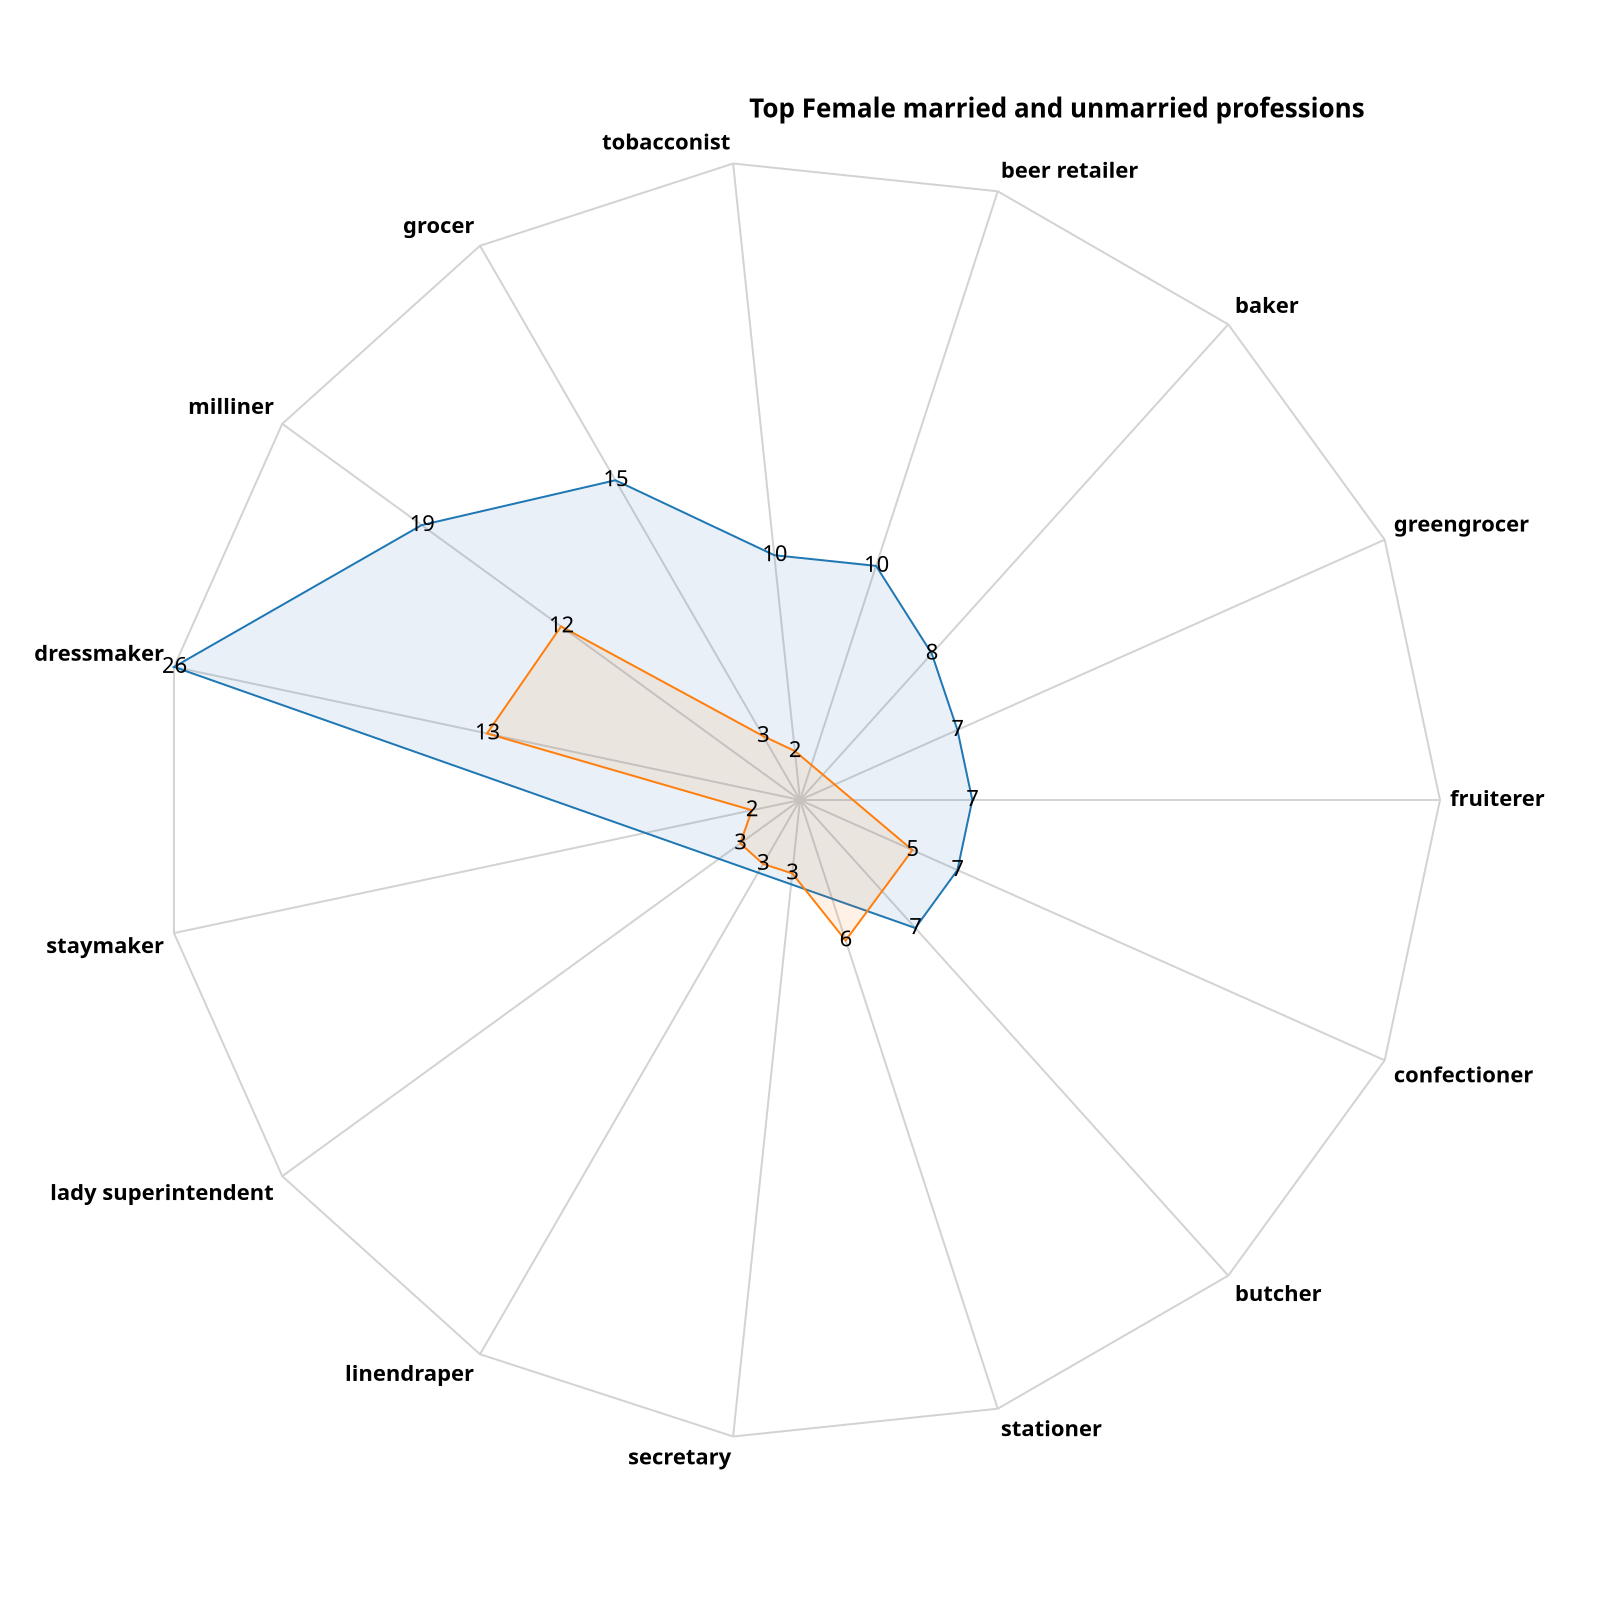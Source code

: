 {
  "$schema": "https://vega.github.io/schema/vega/v5.json",
  "title": "Top Female married and unmarried professions",
  "description:": "A radial arm chart, showing the top female professions for married (Mrs.) and unmarried (Miss.) women.",

  "width": 800,
  "height": 800,
  "padding": 80,
  "autosize": {
    "type": "none",
    "contains": "padding"
  },
  "signals": [
    {
      "name": "radius",
      "update": "width / 2"
    }
  ],
  "data": [
    {
      "name": "table",
      "values": [
          { "key": "dressmaker", "value": 26, "category": 0 },
          { "key": "milliner", "value": 19, "category": 0 },
          { "key": "grocer", "value": 15, "category": 0 },
          { "key": "tobacconist", "value": 10, "category": 0 },
          { "key": "beer retailer", "value": 10, "category": 0 },
          { "key": "baker", "value": 8, "category": 0 },
          { "key": "greengrocer", "value": 7, "category": 0 },
          { "key": "fruiterer", "value": 7, "category": 0 },
          { "key": "confectioner", "value": 7, "category": 0 },
          { "key": "butcher", "value": 7, "category": 0 },

          { "key": "dressmaker", "value": 13, "category": 1 },
          { "key": "milliner", "value": 12, "category": 1 },
          { "key": "grocer", "value": 3, "category": 1 },
          { "key": "tobacconist", "value": 2, "category": 1 },
          { "key": "confectioner", "value": 5, "category": 1 },
          { "key": "stationer", "value": 6, "category": 1 },
          { "key": "secretary", "value": 3, "category": 1 },
          { "key": "linendraper", "value": 3, "category": 1 },
          { "key": "lady superintendent", "value": 3, "category": 1 },
          { "key": "staymaker", "value": 2, "category": 1 }
      ]
    },
    {
      "name": "keys",
      "source": "table",
      "transform": [
        {
          "type": "aggregate",
          "groupby": [
            "key"
          ]
        }
      ]
    }
  ],
  "scales": [
    {
      "name": "angular",
      "type": "point",
      "range": {
        "signal": "[-PI, PI]"
      },
      "padding": 0.5,
      "domain": {
        "data": "table",
        "field": "key"
      }
    },
    {
      "name": "radial",
      "type": "linear",
      "range": {
        "signal": "[0, radius]"
      },
      "zero": true,
      "nice": false,
      "domain": {
        "data": "table",
        "field": "value"
      },
      "domainMin": 0
    },
    {
      "name": "color",
      "type": "ordinal",
      "domain": {
        "data": "table",
        "field": "category"
      },
      "range": {
        "scheme": "category10"
      }
    }
  ],
  "encode": {
    "enter": {
      "x": {
        "signal": "radius"
      },
      "y": {
        "signal": "radius"
      }
    }
  },
  "marks": [
    {
      "type": "group",
      "name": "categories",
      "zindex": 1,
      "from": {
        "facet": {
          "data": "table",
          "name": "facet",
          "groupby": [
            "category"
          ]
        }
      },
      "marks": [
        {
          "type": "line",
          "name": "category-line",
          "from": {
            "data": "facet"
          },
          "encode": {
            "enter": {
              "interpolate": {
                "value": "linear-closed"
              },
              "x": {
                "signal": "scale('radial', datum.value) * cos(scale('angular', datum.key))"
              },
              "y": {
                "signal": "scale('radial', datum.value) * sin(scale('angular', datum.key))"
              },
              "stroke": {
                "scale": "color",
                "field": "category"
              },
              "strokeWidth": {
                "value": 1
              },
              "fill": {
                "scale": "color",
                "field": "category"
              },
              "fillOpacity": {
                "value": 0.1
              }
            }
          }
        },
        {
          "type": "text",
          "name": "value-text",
          "from": {
            "data": "category-line"
          },
          "encode": {
            "enter": {
              "x": {
                "signal": "datum.x"
              },
              "y": {
                "signal": "datum.y"
              },
              "text": {
                "signal": "datum.datum.value"
              },
              "align": {
                "value": "center"
              },
              "baseline": {
                "value": "middle"
              },
              "fill": {
                "value": "black"
              }
            }
          }
        }
      ]
    },
    {
      "type": "rule",
      "name": "radial-grid",
      "from": {
        "data": "keys"
      },
      "zindex": 0,
      "encode": {
        "enter": {
          "x": {
            "value": 0
          },
          "y": {
            "value": 0
          },
          "x2": {
            "signal": "radius * cos(scale('angular', datum.key))"
          },
          "y2": {
            "signal": "radius * sin(scale('angular', datum.key))"
          },
          "stroke": {
            "value": "lightgray"
          },
          "strokeWidth": {
            "value": 1
          }
        }
      }
    },
    {
      "type": "text",
      "name": "key-label",
      "from": {
        "data": "keys"
      },
      "zindex": 1,
      "encode": {
        "enter": {
          "x": {
            "signal": "(radius + 5) * cos(scale('angular', datum.key))"
          },
          "y": {
            "signal": "(radius + 5) * sin(scale('angular', datum.key))"
          },
          "text": {
            "field": "key"
          },
          "align": [
            {
              "test": "abs(scale('angular', datum.key)) > PI / 2",
              "value": "right"
            },
            {
              "value": "left"
            }
          ],
          "baseline": [
            {
              "test": "scale('angular', datum.key) > 0",
              "value": "top"
            },
            {
              "test": "scale('angular', datum.key) == 0",
              "value": "middle"
            },
            {
              "value": "bottom"
            }
          ],
          "fill": {
            "value": "black"
          },
          "fontWeight": {
            "value": "bold"
          }
        }
      }
    },
    {
      "type": "line",
      "name": "outer-line",
      "from": {
        "data": "radial-grid"
      },
      "encode": {
        "enter": {
          "interpolate": {
            "value": "linear-closed"
          },
          "x": {
            "field": "x2"
          },
          "y": {
            "field": "y2"
          },
          "stroke": {
            "value": "lightgray"
          },
          "strokeWidth": {
            "value": 1
          }
        }
      }
    }
  ],
  "config": {}
}